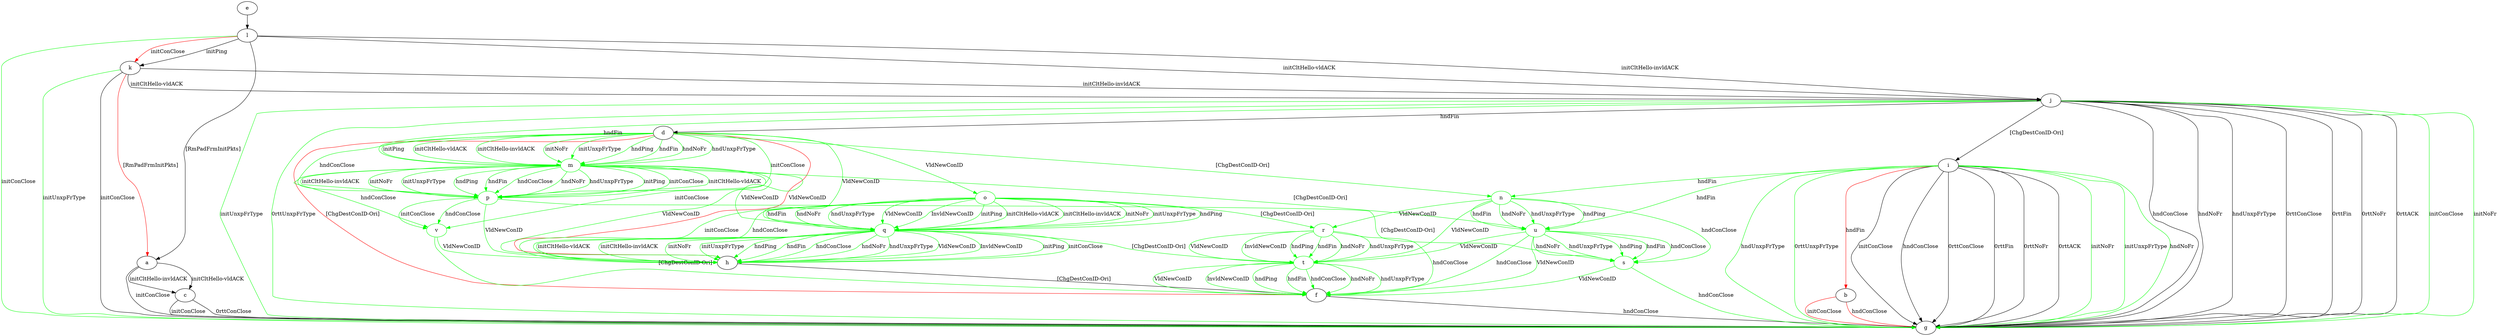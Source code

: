 digraph "" {
	a -> c	[key=0,
		label="initCltHello-vldACK "];
	a -> c	[key=1,
		label="initCltHello-invldACK "];
	a -> g	[key=0,
		label="initConClose "];
	b -> g	[key=0,
		color=red,
		label="initConClose "];
	b -> g	[key=1,
		color=red,
		label="hndConClose "];
	c -> g	[key=0,
		label="initConClose "];
	c -> g	[key=1,
		label="0rttConClose "];
	d -> f	[key=0,
		color=red,
		label="[ChgDestConID-Ori] "];
	d -> h	[key=0,
		color=red,
		label="VldNewConID "];
	m	[color=green];
	d -> m	[key=0,
		color=green,
		label="initPing "];
	d -> m	[key=1,
		color=green,
		label="initCltHello-vldACK "];
	d -> m	[key=2,
		color=green,
		label="initCltHello-invldACK "];
	d -> m	[key=3,
		color=green,
		label="initNoFr "];
	d -> m	[key=4,
		color=green,
		label="initUnxpFrType "];
	d -> m	[key=5,
		color=green,
		label="hndPing "];
	d -> m	[key=6,
		color=green,
		label="hndFin "];
	d -> m	[key=7,
		color=green,
		label="hndNoFr "];
	d -> m	[key=8,
		color=green,
		label="hndUnxpFrType "];
	n	[color=green];
	d -> n	[key=0,
		color=green,
		label="[ChgDestConID-Ori] "];
	o	[color=green];
	d -> o	[key=0,
		color=green,
		label="VldNewConID "];
	p	[color=green];
	d -> p	[key=0,
		color=green,
		label="initConClose "];
	d -> p	[key=1,
		color=green,
		label="hndConClose "];
	q	[color=green];
	d -> q	[key=0,
		color=green,
		label="VldNewConID "];
	e -> l	[key=0];
	f -> g	[key=0,
		label="hndConClose "];
	h -> f	[key=0,
		label="[ChgDestConID-Ori] "];
	i -> b	[key=0,
		color=red,
		label="hndFin "];
	i -> g	[key=0,
		label="initConClose "];
	i -> g	[key=1,
		label="hndConClose "];
	i -> g	[key=2,
		label="0rttConClose "];
	i -> g	[key=3,
		label="0rttFin "];
	i -> g	[key=4,
		label="0rttNoFr "];
	i -> g	[key=5,
		label="0rttACK "];
	i -> g	[key=6,
		color=green,
		label="initNoFr "];
	i -> g	[key=7,
		color=green,
		label="initUnxpFrType "];
	i -> g	[key=8,
		color=green,
		label="hndNoFr "];
	i -> g	[key=9,
		color=green,
		label="hndUnxpFrType "];
	i -> g	[key=10,
		color=green,
		label="0rttUnxpFrType "];
	i -> n	[key=0,
		color=green,
		label="hndFin "];
	u	[color=green];
	i -> u	[key=0,
		color=green,
		label="hndFin "];
	j -> d	[key=0,
		label="hndFin "];
	j -> g	[key=0,
		label="hndConClose "];
	j -> g	[key=1,
		label="hndNoFr "];
	j -> g	[key=2,
		label="hndUnxpFrType "];
	j -> g	[key=3,
		label="0rttConClose "];
	j -> g	[key=4,
		label="0rttFin "];
	j -> g	[key=5,
		label="0rttNoFr "];
	j -> g	[key=6,
		label="0rttACK "];
	j -> g	[key=7,
		color=green,
		label="initConClose "];
	j -> g	[key=8,
		color=green,
		label="initNoFr "];
	j -> g	[key=9,
		color=green,
		label="initUnxpFrType "];
	j -> g	[key=10,
		color=green,
		label="0rttUnxpFrType "];
	j -> i	[key=0,
		label="[ChgDestConID-Ori] "];
	j -> m	[key=0,
		color=green,
		label="hndFin "];
	k -> a	[key=0,
		color=red,
		label="[RmPadFrmInitPkts] "];
	k -> g	[key=0,
		label="initConClose "];
	k -> g	[key=1,
		color=green,
		label="initUnxpFrType "];
	k -> j	[key=0,
		label="initCltHello-vldACK "];
	k -> j	[key=1,
		label="initCltHello-invldACK "];
	l -> a	[key=0,
		label="[RmPadFrmInitPkts] "];
	l -> g	[key=0,
		color=green,
		label="initConClose "];
	l -> j	[key=0,
		label="initCltHello-vldACK "];
	l -> j	[key=1,
		label="initCltHello-invldACK "];
	l -> k	[key=0,
		label="initPing "];
	l -> k	[key=1,
		color=red,
		label="initConClose "];
	m -> h	[key=0,
		color=green,
		label="VldNewConID "];
	m -> p	[key=0,
		color=green,
		label="initPing "];
	m -> p	[key=1,
		color=green,
		label="initConClose "];
	m -> p	[key=2,
		color=green,
		label="initCltHello-vldACK "];
	m -> p	[key=3,
		color=green,
		label="initCltHello-invldACK "];
	m -> p	[key=4,
		color=green,
		label="initNoFr "];
	m -> p	[key=5,
		color=green,
		label="initUnxpFrType "];
	m -> p	[key=6,
		color=green,
		label="hndPing "];
	m -> p	[key=7,
		color=green,
		label="hndFin "];
	m -> p	[key=8,
		color=green,
		label="hndConClose "];
	m -> p	[key=9,
		color=green,
		label="hndNoFr "];
	m -> p	[key=10,
		color=green,
		label="hndUnxpFrType "];
	m -> q	[key=0,
		color=green,
		label="VldNewConID "];
	m -> u	[key=0,
		color=green,
		label="[ChgDestConID-Ori] "];
	v	[color=green];
	m -> v	[key=0,
		color=green,
		label="initConClose "];
	m -> v	[key=1,
		color=green,
		label="hndConClose "];
	r	[color=green];
	n -> r	[key=0,
		color=green,
		label="VldNewConID "];
	s	[color=green];
	n -> s	[key=0,
		color=green,
		label="hndConClose "];
	t	[color=green];
	n -> t	[key=0,
		color=green,
		label="VldNewConID "];
	n -> u	[key=0,
		color=green,
		label="hndPing "];
	n -> u	[key=1,
		color=green,
		label="hndFin "];
	n -> u	[key=2,
		color=green,
		label="hndNoFr "];
	n -> u	[key=3,
		color=green,
		label="hndUnxpFrType "];
	o -> h	[key=0,
		color=green,
		label="initConClose "];
	o -> h	[key=1,
		color=green,
		label="hndConClose "];
	o -> q	[key=0,
		color=green,
		label="initPing "];
	o -> q	[key=1,
		color=green,
		label="initCltHello-vldACK "];
	o -> q	[key=2,
		color=green,
		label="initCltHello-invldACK "];
	o -> q	[key=3,
		color=green,
		label="initNoFr "];
	o -> q	[key=4,
		color=green,
		label="initUnxpFrType "];
	o -> q	[key=5,
		color=green,
		label="hndPing "];
	o -> q	[key=6,
		color=green,
		label="hndFin "];
	o -> q	[key=7,
		color=green,
		label="hndNoFr "];
	o -> q	[key=8,
		color=green,
		label="hndUnxpFrType "];
	o -> q	[key=9,
		color=green,
		label="VldNewConID "];
	o -> q	[key=10,
		color=green,
		label="InvldNewConID "];
	o -> r	[key=0,
		color=green,
		label="[ChgDestConID-Ori] "];
	p -> h	[key=0,
		color=green,
		label="VldNewConID "];
	p -> s	[key=0,
		color=green,
		label="[ChgDestConID-Ori] "];
	p -> v	[key=0,
		color=green,
		label="initConClose "];
	p -> v	[key=1,
		color=green,
		label="hndConClose "];
	q -> h	[key=0,
		color=green,
		label="initPing "];
	q -> h	[key=1,
		color=green,
		label="initConClose "];
	q -> h	[key=2,
		color=green,
		label="initCltHello-vldACK "];
	q -> h	[key=3,
		color=green,
		label="initCltHello-invldACK "];
	q -> h	[key=4,
		color=green,
		label="initNoFr "];
	q -> h	[key=5,
		color=green,
		label="initUnxpFrType "];
	q -> h	[key=6,
		color=green,
		label="hndPing "];
	q -> h	[key=7,
		color=green,
		label="hndFin "];
	q -> h	[key=8,
		color=green,
		label="hndConClose "];
	q -> h	[key=9,
		color=green,
		label="hndNoFr "];
	q -> h	[key=10,
		color=green,
		label="hndUnxpFrType "];
	q -> h	[key=11,
		color=green,
		label="VldNewConID "];
	q -> h	[key=12,
		color=green,
		label="InvldNewConID "];
	q -> t	[key=0,
		color=green,
		label="[ChgDestConID-Ori] "];
	r -> f	[key=0,
		color=green,
		label="hndConClose "];
	r -> t	[key=0,
		color=green,
		label="hndPing "];
	r -> t	[key=1,
		color=green,
		label="hndFin "];
	r -> t	[key=2,
		color=green,
		label="hndNoFr "];
	r -> t	[key=3,
		color=green,
		label="hndUnxpFrType "];
	r -> t	[key=4,
		color=green,
		label="VldNewConID "];
	r -> t	[key=5,
		color=green,
		label="InvldNewConID "];
	s -> f	[key=0,
		color=green,
		label="VldNewConID "];
	s -> g	[key=0,
		color=green,
		label="hndConClose "];
	t -> f	[key=0,
		color=green,
		label="hndPing "];
	t -> f	[key=1,
		color=green,
		label="hndFin "];
	t -> f	[key=2,
		color=green,
		label="hndConClose "];
	t -> f	[key=3,
		color=green,
		label="hndNoFr "];
	t -> f	[key=4,
		color=green,
		label="hndUnxpFrType "];
	t -> f	[key=5,
		color=green,
		label="VldNewConID "];
	t -> f	[key=6,
		color=green,
		label="InvldNewConID "];
	u -> f	[key=0,
		color=green,
		label="hndConClose "];
	u -> f	[key=1,
		color=green,
		label="VldNewConID "];
	u -> s	[key=0,
		color=green,
		label="hndPing "];
	u -> s	[key=1,
		color=green,
		label="hndFin "];
	u -> s	[key=2,
		color=green,
		label="hndConClose "];
	u -> s	[key=3,
		color=green,
		label="hndNoFr "];
	u -> s	[key=4,
		color=green,
		label="hndUnxpFrType "];
	u -> t	[key=0,
		color=green,
		label="VldNewConID "];
	v -> f	[key=0,
		color=green,
		label="[ChgDestConID-Ori] "];
	v -> h	[key=0,
		color=green,
		label="VldNewConID "];
}
